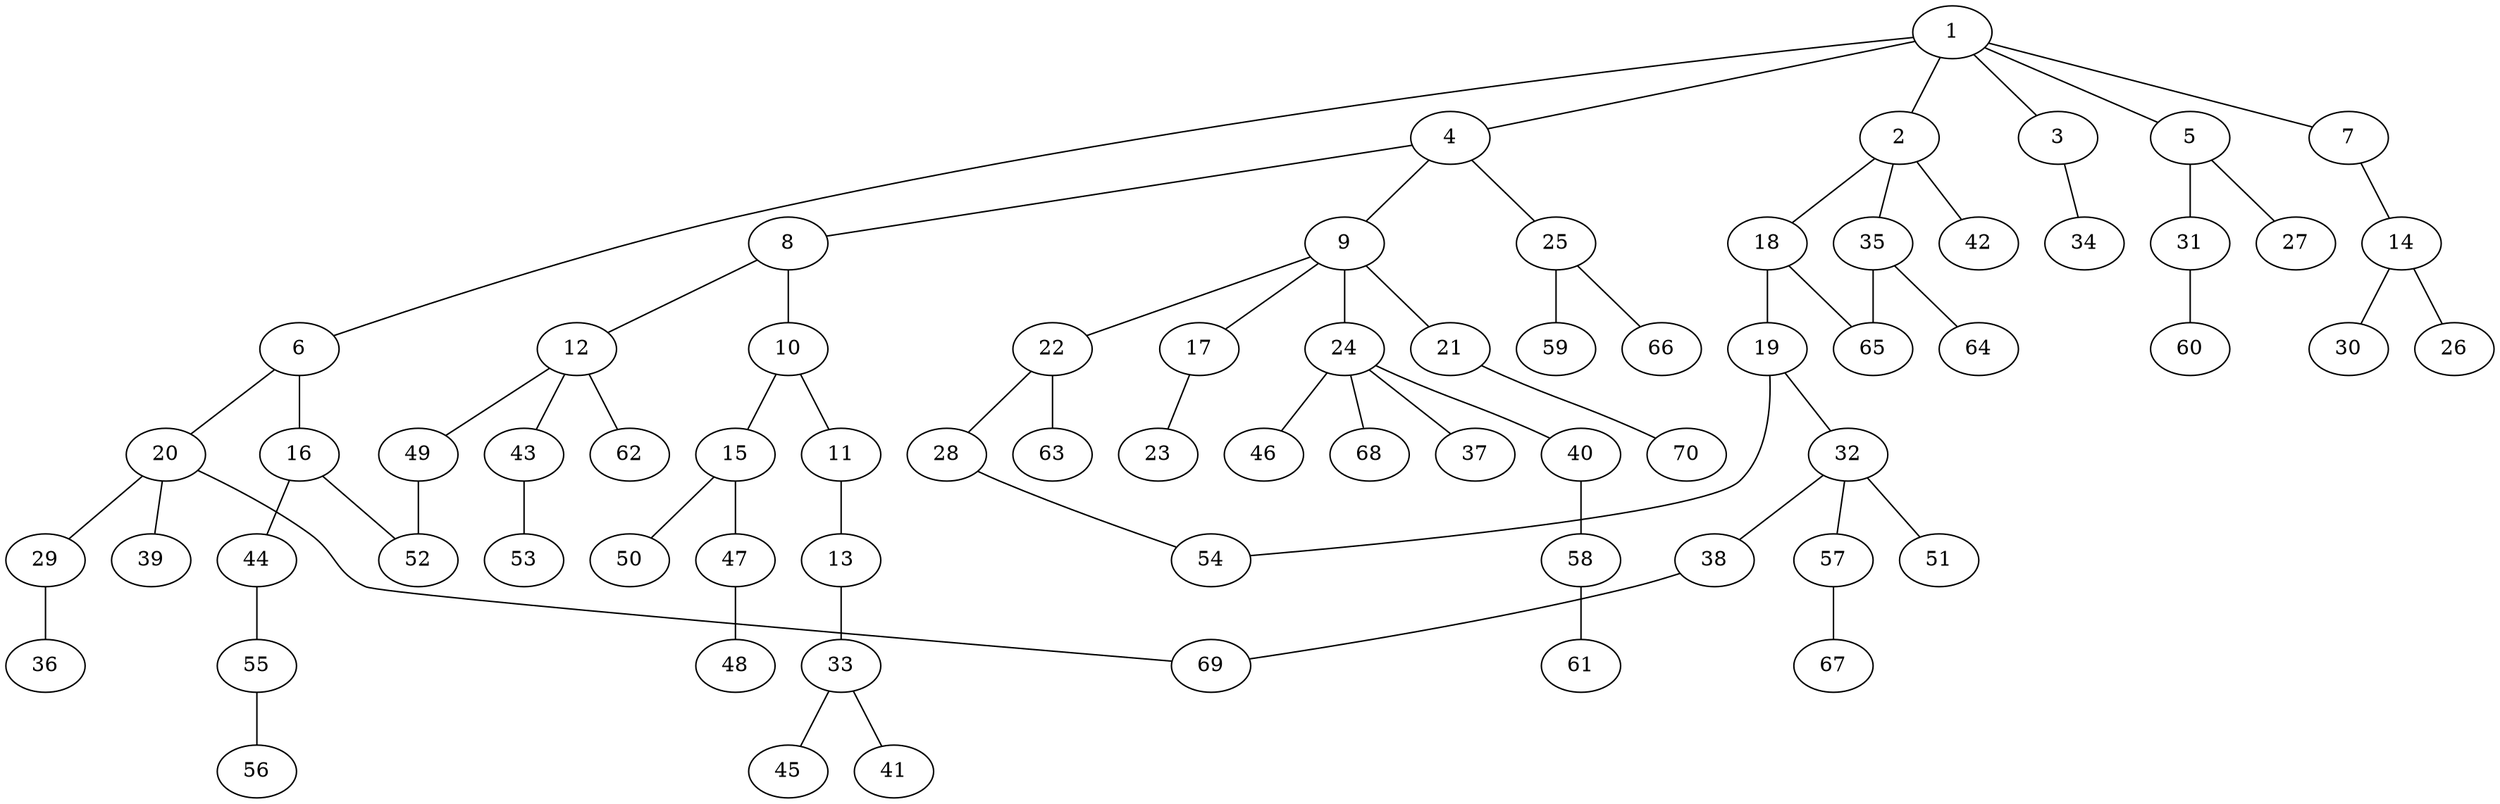 graph graphname {1--2
1--3
1--4
1--5
1--6
1--7
2--18
2--35
2--42
3--34
4--8
4--9
4--25
5--27
5--31
6--16
6--20
7--14
8--10
8--12
9--17
9--21
9--22
9--24
10--11
10--15
11--13
12--43
12--49
12--62
13--33
14--26
14--30
15--47
15--50
16--44
16--52
17--23
18--19
18--65
19--32
19--54
20--29
20--39
20--69
21--70
22--28
22--63
24--37
24--40
24--46
24--68
25--59
25--66
28--54
29--36
31--60
32--38
32--51
32--57
33--41
33--45
35--64
35--65
38--69
40--58
43--53
44--55
47--48
49--52
55--56
57--67
58--61
}
